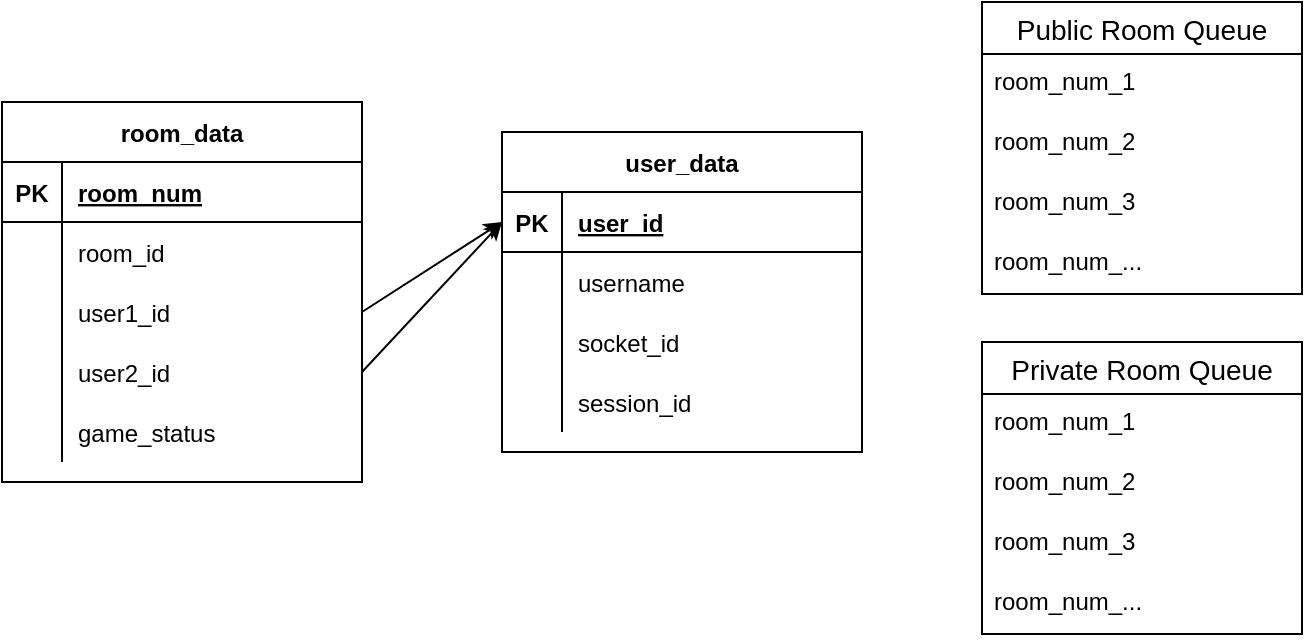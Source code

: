 <mxfile version="14.5.1" type="device"><diagram id="NBCX0DjkchimIXk7sd7B" name="Page-1"><mxGraphModel dx="786" dy="522" grid="1" gridSize="10" guides="1" tooltips="1" connect="1" arrows="1" fold="1" page="1" pageScale="1" pageWidth="850" pageHeight="1100" math="0" shadow="0"><root><mxCell id="0"/><mxCell id="1" parent="0"/><mxCell id="AZlwkfbULS2W1rtwsab_-49" value="room_data" style="shape=table;startSize=30;container=1;collapsible=1;childLayout=tableLayout;fixedRows=1;rowLines=0;fontStyle=1;align=center;resizeLast=1;" vertex="1" parent="1"><mxGeometry x="50" y="130" width="180" height="190" as="geometry"/></mxCell><mxCell id="AZlwkfbULS2W1rtwsab_-50" value="" style="shape=partialRectangle;collapsible=0;dropTarget=0;pointerEvents=0;fillColor=none;top=0;left=0;bottom=1;right=0;points=[[0,0.5],[1,0.5]];portConstraint=eastwest;" vertex="1" parent="AZlwkfbULS2W1rtwsab_-49"><mxGeometry y="30" width="180" height="30" as="geometry"/></mxCell><mxCell id="AZlwkfbULS2W1rtwsab_-51" value="PK" style="shape=partialRectangle;connectable=0;fillColor=none;top=0;left=0;bottom=0;right=0;fontStyle=1;overflow=hidden;" vertex="1" parent="AZlwkfbULS2W1rtwsab_-50"><mxGeometry width="30" height="30" as="geometry"/></mxCell><mxCell id="AZlwkfbULS2W1rtwsab_-52" value="room_num" style="shape=partialRectangle;connectable=0;fillColor=none;top=0;left=0;bottom=0;right=0;align=left;spacingLeft=6;fontStyle=5;overflow=hidden;" vertex="1" parent="AZlwkfbULS2W1rtwsab_-50"><mxGeometry x="30" width="150" height="30" as="geometry"/></mxCell><mxCell id="AZlwkfbULS2W1rtwsab_-53" value="" style="shape=partialRectangle;collapsible=0;dropTarget=0;pointerEvents=0;fillColor=none;top=0;left=0;bottom=0;right=0;points=[[0,0.5],[1,0.5]];portConstraint=eastwest;" vertex="1" parent="AZlwkfbULS2W1rtwsab_-49"><mxGeometry y="60" width="180" height="30" as="geometry"/></mxCell><mxCell id="AZlwkfbULS2W1rtwsab_-54" value="" style="shape=partialRectangle;connectable=0;fillColor=none;top=0;left=0;bottom=0;right=0;editable=1;overflow=hidden;" vertex="1" parent="AZlwkfbULS2W1rtwsab_-53"><mxGeometry width="30" height="30" as="geometry"/></mxCell><mxCell id="AZlwkfbULS2W1rtwsab_-55" value="room_id" style="shape=partialRectangle;connectable=0;fillColor=none;top=0;left=0;bottom=0;right=0;align=left;spacingLeft=6;overflow=hidden;" vertex="1" parent="AZlwkfbULS2W1rtwsab_-53"><mxGeometry x="30" width="150" height="30" as="geometry"/></mxCell><mxCell id="AZlwkfbULS2W1rtwsab_-56" value="" style="shape=partialRectangle;collapsible=0;dropTarget=0;pointerEvents=0;fillColor=none;top=0;left=0;bottom=0;right=0;points=[[0,0.5],[1,0.5]];portConstraint=eastwest;" vertex="1" parent="AZlwkfbULS2W1rtwsab_-49"><mxGeometry y="90" width="180" height="30" as="geometry"/></mxCell><mxCell id="AZlwkfbULS2W1rtwsab_-57" value="" style="shape=partialRectangle;connectable=0;fillColor=none;top=0;left=0;bottom=0;right=0;editable=1;overflow=hidden;" vertex="1" parent="AZlwkfbULS2W1rtwsab_-56"><mxGeometry width="30" height="30" as="geometry"/></mxCell><mxCell id="AZlwkfbULS2W1rtwsab_-58" value="user1_id" style="shape=partialRectangle;connectable=0;fillColor=none;top=0;left=0;bottom=0;right=0;align=left;spacingLeft=6;overflow=hidden;" vertex="1" parent="AZlwkfbULS2W1rtwsab_-56"><mxGeometry x="30" width="150" height="30" as="geometry"/></mxCell><mxCell id="AZlwkfbULS2W1rtwsab_-59" value="" style="shape=partialRectangle;collapsible=0;dropTarget=0;pointerEvents=0;fillColor=none;top=0;left=0;bottom=0;right=0;points=[[0,0.5],[1,0.5]];portConstraint=eastwest;" vertex="1" parent="AZlwkfbULS2W1rtwsab_-49"><mxGeometry y="120" width="180" height="30" as="geometry"/></mxCell><mxCell id="AZlwkfbULS2W1rtwsab_-60" value="" style="shape=partialRectangle;connectable=0;fillColor=none;top=0;left=0;bottom=0;right=0;editable=1;overflow=hidden;" vertex="1" parent="AZlwkfbULS2W1rtwsab_-59"><mxGeometry width="30" height="30" as="geometry"/></mxCell><mxCell id="AZlwkfbULS2W1rtwsab_-61" value="user2_id" style="shape=partialRectangle;connectable=0;fillColor=none;top=0;left=0;bottom=0;right=0;align=left;spacingLeft=6;overflow=hidden;" vertex="1" parent="AZlwkfbULS2W1rtwsab_-59"><mxGeometry x="30" width="150" height="30" as="geometry"/></mxCell><mxCell id="AZlwkfbULS2W1rtwsab_-79" value="" style="shape=partialRectangle;collapsible=0;dropTarget=0;pointerEvents=0;fillColor=none;top=0;left=0;bottom=0;right=0;points=[[0,0.5],[1,0.5]];portConstraint=eastwest;" vertex="1" parent="AZlwkfbULS2W1rtwsab_-49"><mxGeometry y="150" width="180" height="30" as="geometry"/></mxCell><mxCell id="AZlwkfbULS2W1rtwsab_-80" value="" style="shape=partialRectangle;connectable=0;fillColor=none;top=0;left=0;bottom=0;right=0;editable=1;overflow=hidden;" vertex="1" parent="AZlwkfbULS2W1rtwsab_-79"><mxGeometry width="30" height="30" as="geometry"/></mxCell><mxCell id="AZlwkfbULS2W1rtwsab_-81" value="game_status" style="shape=partialRectangle;connectable=0;fillColor=none;top=0;left=0;bottom=0;right=0;align=left;spacingLeft=6;overflow=hidden;" vertex="1" parent="AZlwkfbULS2W1rtwsab_-79"><mxGeometry x="30" width="150" height="30" as="geometry"/></mxCell><mxCell id="AZlwkfbULS2W1rtwsab_-62" value="user_data" style="shape=table;startSize=30;container=1;collapsible=1;childLayout=tableLayout;fixedRows=1;rowLines=0;fontStyle=1;align=center;resizeLast=1;" vertex="1" parent="1"><mxGeometry x="300" y="145" width="180" height="160" as="geometry"/></mxCell><mxCell id="AZlwkfbULS2W1rtwsab_-63" value="" style="shape=partialRectangle;collapsible=0;dropTarget=0;pointerEvents=0;fillColor=none;top=0;left=0;bottom=1;right=0;points=[[0,0.5],[1,0.5]];portConstraint=eastwest;" vertex="1" parent="AZlwkfbULS2W1rtwsab_-62"><mxGeometry y="30" width="180" height="30" as="geometry"/></mxCell><mxCell id="AZlwkfbULS2W1rtwsab_-64" value="PK" style="shape=partialRectangle;connectable=0;fillColor=none;top=0;left=0;bottom=0;right=0;fontStyle=1;overflow=hidden;" vertex="1" parent="AZlwkfbULS2W1rtwsab_-63"><mxGeometry width="30" height="30" as="geometry"/></mxCell><mxCell id="AZlwkfbULS2W1rtwsab_-65" value="user_id" style="shape=partialRectangle;connectable=0;fillColor=none;top=0;left=0;bottom=0;right=0;align=left;spacingLeft=6;fontStyle=5;overflow=hidden;" vertex="1" parent="AZlwkfbULS2W1rtwsab_-63"><mxGeometry x="30" width="150" height="30" as="geometry"/></mxCell><mxCell id="AZlwkfbULS2W1rtwsab_-66" value="" style="shape=partialRectangle;collapsible=0;dropTarget=0;pointerEvents=0;fillColor=none;top=0;left=0;bottom=0;right=0;points=[[0,0.5],[1,0.5]];portConstraint=eastwest;" vertex="1" parent="AZlwkfbULS2W1rtwsab_-62"><mxGeometry y="60" width="180" height="30" as="geometry"/></mxCell><mxCell id="AZlwkfbULS2W1rtwsab_-67" value="" style="shape=partialRectangle;connectable=0;fillColor=none;top=0;left=0;bottom=0;right=0;editable=1;overflow=hidden;" vertex="1" parent="AZlwkfbULS2W1rtwsab_-66"><mxGeometry width="30" height="30" as="geometry"/></mxCell><mxCell id="AZlwkfbULS2W1rtwsab_-68" value="username" style="shape=partialRectangle;connectable=0;fillColor=none;top=0;left=0;bottom=0;right=0;align=left;spacingLeft=6;overflow=hidden;" vertex="1" parent="AZlwkfbULS2W1rtwsab_-66"><mxGeometry x="30" width="150" height="30" as="geometry"/></mxCell><mxCell id="AZlwkfbULS2W1rtwsab_-69" value="" style="shape=partialRectangle;collapsible=0;dropTarget=0;pointerEvents=0;fillColor=none;top=0;left=0;bottom=0;right=0;points=[[0,0.5],[1,0.5]];portConstraint=eastwest;" vertex="1" parent="AZlwkfbULS2W1rtwsab_-62"><mxGeometry y="90" width="180" height="30" as="geometry"/></mxCell><mxCell id="AZlwkfbULS2W1rtwsab_-70" value="" style="shape=partialRectangle;connectable=0;fillColor=none;top=0;left=0;bottom=0;right=0;editable=1;overflow=hidden;" vertex="1" parent="AZlwkfbULS2W1rtwsab_-69"><mxGeometry width="30" height="30" as="geometry"/></mxCell><mxCell id="AZlwkfbULS2W1rtwsab_-71" value="socket_id" style="shape=partialRectangle;connectable=0;fillColor=none;top=0;left=0;bottom=0;right=0;align=left;spacingLeft=6;overflow=hidden;" vertex="1" parent="AZlwkfbULS2W1rtwsab_-69"><mxGeometry x="30" width="150" height="30" as="geometry"/></mxCell><mxCell id="AZlwkfbULS2W1rtwsab_-72" value="" style="shape=partialRectangle;collapsible=0;dropTarget=0;pointerEvents=0;fillColor=none;top=0;left=0;bottom=0;right=0;points=[[0,0.5],[1,0.5]];portConstraint=eastwest;" vertex="1" parent="AZlwkfbULS2W1rtwsab_-62"><mxGeometry y="120" width="180" height="30" as="geometry"/></mxCell><mxCell id="AZlwkfbULS2W1rtwsab_-73" value="" style="shape=partialRectangle;connectable=0;fillColor=none;top=0;left=0;bottom=0;right=0;editable=1;overflow=hidden;" vertex="1" parent="AZlwkfbULS2W1rtwsab_-72"><mxGeometry width="30" height="30" as="geometry"/></mxCell><mxCell id="AZlwkfbULS2W1rtwsab_-74" value="session_id" style="shape=partialRectangle;connectable=0;fillColor=none;top=0;left=0;bottom=0;right=0;align=left;spacingLeft=6;overflow=hidden;" vertex="1" parent="AZlwkfbULS2W1rtwsab_-72"><mxGeometry x="30" width="150" height="30" as="geometry"/></mxCell><mxCell id="AZlwkfbULS2W1rtwsab_-88" style="rounded=0;orthogonalLoop=1;jettySize=auto;html=1;entryX=0;entryY=0.5;entryDx=0;entryDy=0;exitX=1;exitY=0.5;exitDx=0;exitDy=0;" edge="1" parent="1" source="AZlwkfbULS2W1rtwsab_-56" target="AZlwkfbULS2W1rtwsab_-63"><mxGeometry relative="1" as="geometry"/></mxCell><mxCell id="AZlwkfbULS2W1rtwsab_-89" style="edgeStyle=none;rounded=0;orthogonalLoop=1;jettySize=auto;html=1;entryX=0;entryY=0.5;entryDx=0;entryDy=0;exitX=1;exitY=0.5;exitDx=0;exitDy=0;" edge="1" parent="1" source="AZlwkfbULS2W1rtwsab_-59" target="AZlwkfbULS2W1rtwsab_-63"><mxGeometry relative="1" as="geometry"/></mxCell><mxCell id="AZlwkfbULS2W1rtwsab_-90" value="Public Room Queue" style="swimlane;fontStyle=0;childLayout=stackLayout;horizontal=1;startSize=26;horizontalStack=0;resizeParent=1;resizeParentMax=0;resizeLast=0;collapsible=1;marginBottom=0;align=center;fontSize=14;" vertex="1" parent="1"><mxGeometry x="540" y="80" width="160" height="146" as="geometry"/></mxCell><mxCell id="AZlwkfbULS2W1rtwsab_-91" value="room_num_1" style="text;strokeColor=none;fillColor=none;spacingLeft=4;spacingRight=4;overflow=hidden;rotatable=0;points=[[0,0.5],[1,0.5]];portConstraint=eastwest;fontSize=12;" vertex="1" parent="AZlwkfbULS2W1rtwsab_-90"><mxGeometry y="26" width="160" height="30" as="geometry"/></mxCell><mxCell id="AZlwkfbULS2W1rtwsab_-92" value="room_num_2" style="text;strokeColor=none;fillColor=none;spacingLeft=4;spacingRight=4;overflow=hidden;rotatable=0;points=[[0,0.5],[1,0.5]];portConstraint=eastwest;fontSize=12;" vertex="1" parent="AZlwkfbULS2W1rtwsab_-90"><mxGeometry y="56" width="160" height="30" as="geometry"/></mxCell><mxCell id="AZlwkfbULS2W1rtwsab_-93" value="room_num_3" style="text;strokeColor=none;fillColor=none;spacingLeft=4;spacingRight=4;overflow=hidden;rotatable=0;points=[[0,0.5],[1,0.5]];portConstraint=eastwest;fontSize=12;" vertex="1" parent="AZlwkfbULS2W1rtwsab_-90"><mxGeometry y="86" width="160" height="30" as="geometry"/></mxCell><mxCell id="AZlwkfbULS2W1rtwsab_-94" value="room_num_..." style="text;strokeColor=none;fillColor=none;spacingLeft=4;spacingRight=4;overflow=hidden;rotatable=0;points=[[0,0.5],[1,0.5]];portConstraint=eastwest;fontSize=12;" vertex="1" parent="AZlwkfbULS2W1rtwsab_-90"><mxGeometry y="116" width="160" height="30" as="geometry"/></mxCell><mxCell id="AZlwkfbULS2W1rtwsab_-95" value="Private Room Queue" style="swimlane;fontStyle=0;childLayout=stackLayout;horizontal=1;startSize=26;horizontalStack=0;resizeParent=1;resizeParentMax=0;resizeLast=0;collapsible=1;marginBottom=0;align=center;fontSize=14;" vertex="1" parent="1"><mxGeometry x="540" y="250" width="160" height="146" as="geometry"/></mxCell><mxCell id="AZlwkfbULS2W1rtwsab_-96" value="room_num_1" style="text;strokeColor=none;fillColor=none;spacingLeft=4;spacingRight=4;overflow=hidden;rotatable=0;points=[[0,0.5],[1,0.5]];portConstraint=eastwest;fontSize=12;" vertex="1" parent="AZlwkfbULS2W1rtwsab_-95"><mxGeometry y="26" width="160" height="30" as="geometry"/></mxCell><mxCell id="AZlwkfbULS2W1rtwsab_-97" value="room_num_2" style="text;strokeColor=none;fillColor=none;spacingLeft=4;spacingRight=4;overflow=hidden;rotatable=0;points=[[0,0.5],[1,0.5]];portConstraint=eastwest;fontSize=12;" vertex="1" parent="AZlwkfbULS2W1rtwsab_-95"><mxGeometry y="56" width="160" height="30" as="geometry"/></mxCell><mxCell id="AZlwkfbULS2W1rtwsab_-98" value="room_num_3" style="text;strokeColor=none;fillColor=none;spacingLeft=4;spacingRight=4;overflow=hidden;rotatable=0;points=[[0,0.5],[1,0.5]];portConstraint=eastwest;fontSize=12;" vertex="1" parent="AZlwkfbULS2W1rtwsab_-95"><mxGeometry y="86" width="160" height="30" as="geometry"/></mxCell><mxCell id="AZlwkfbULS2W1rtwsab_-99" value="room_num_..." style="text;strokeColor=none;fillColor=none;spacingLeft=4;spacingRight=4;overflow=hidden;rotatable=0;points=[[0,0.5],[1,0.5]];portConstraint=eastwest;fontSize=12;" vertex="1" parent="AZlwkfbULS2W1rtwsab_-95"><mxGeometry y="116" width="160" height="30" as="geometry"/></mxCell></root></mxGraphModel></diagram></mxfile>